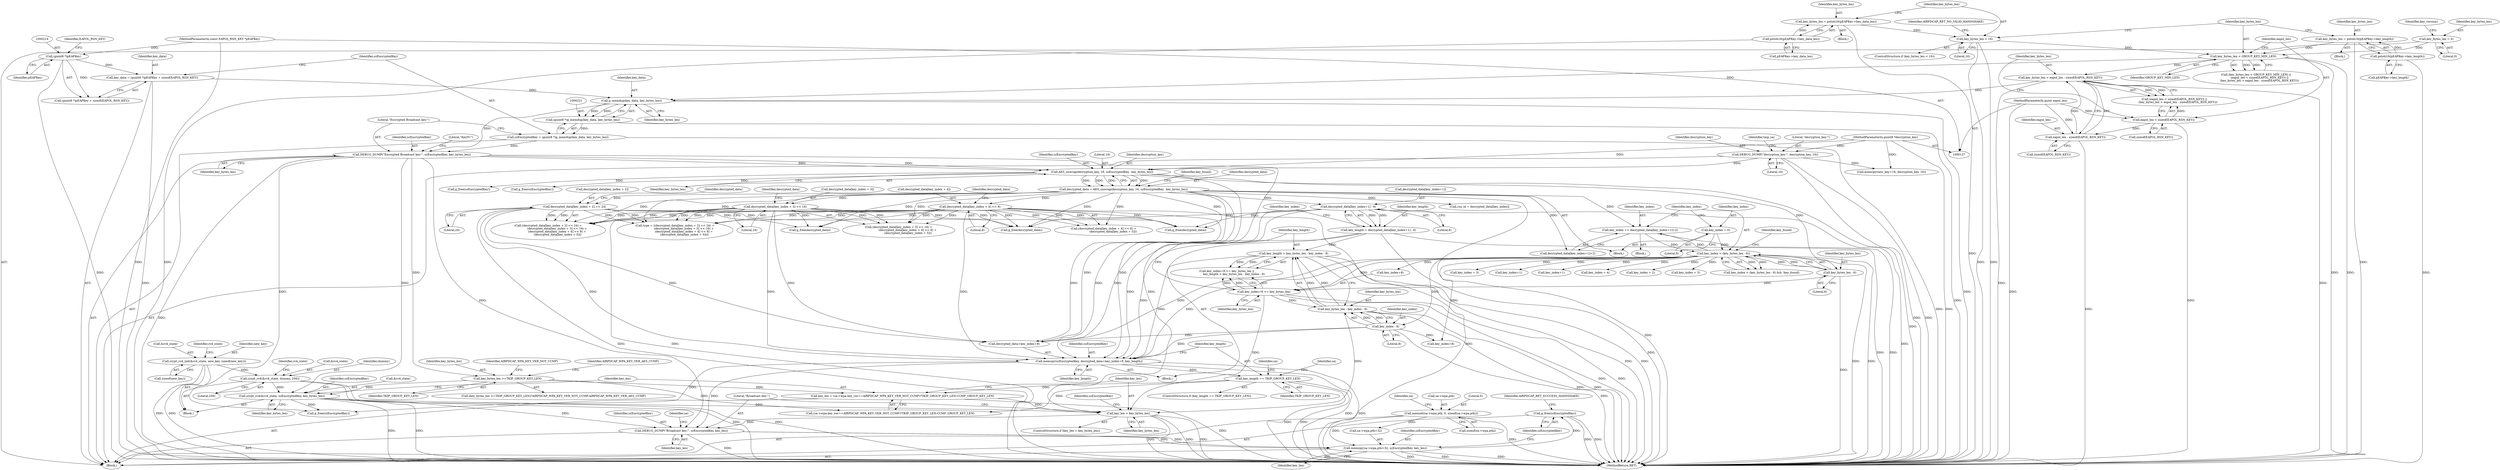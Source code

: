 digraph "0_wireshark_b6d838eebf4456192360654092e5587c5207f185@API" {
"1000531" [label="(Call,g_free(szEncryptedKey))"];
"1000521" [label="(Call,memcpy(sa->wpa.ptk+32, szEncryptedKey, key_len))"];
"1000508" [label="(Call,memset(sa->wpa.ptk, 0, sizeof(sa->wpa.ptk)))"];
"1000493" [label="(Call,DEBUG_DUMP(\"Broadcast key:\", szEncryptedKey, key_len))"];
"1000225" [label="(Call,DEBUG_DUMP(\"Encrypted Broadcast key:\", szEncryptedKey, key_bytes_len))"];
"1000218" [label="(Call,szEncryptedKey = (guint8 *)g_memdup(key_data, key_bytes_len))"];
"1000220" [label="(Call,(guint8 *)g_memdup(key_data, key_bytes_len))"];
"1000222" [label="(Call,g_memdup(key_data, key_bytes_len))"];
"1000210" [label="(Call,key_data = (guint8 *)pEAPKey + sizeof(EAPOL_RSN_KEY))"];
"1000213" [label="(Call,(guint8 *)pEAPKey)"];
"1000138" [label="(MethodParameterIn,const EAPOL_RSN_KEY *pEAPKey)"];
"1000193" [label="(Call,key_bytes_len < GROUP_KEY_MIN_LEN)"];
"1000185" [label="(Call,key_bytes_len < 16)"];
"1000178" [label="(Call,key_bytes_len = pntoh16(pEAPKey->key_data_len))"];
"1000180" [label="(Call,pntoh16(pEAPKey->key_data_len))"];
"1000166" [label="(Call,key_bytes_len = pntoh16(pEAPKey->key_length))"];
"1000168" [label="(Call,pntoh16(pEAPKey->key_length))"];
"1000147" [label="(Call,key_bytes_len = 0)"];
"1000201" [label="(Call,key_bytes_len > eapol_len - sizeof(EAPOL_RSN_KEY))"];
"1000203" [label="(Call,eapol_len - sizeof(EAPOL_RSN_KEY))"];
"1000197" [label="(Call,eapol_len < sizeof(EAPOL_RSN_KEY))"];
"1000141" [label="(MethodParameterIn,guint eapol_len)"];
"1000435" [label="(Call,memcpy(szEncryptedKey, decrypted_data+key_index+8, key_length))"];
"1000320" [label="(Call,AES_unwrap(decryption_key, 16, szEncryptedKey,  key_bytes_len))"];
"1000235" [label="(Call,DEBUG_DUMP(\"decryption_key:\", decryption_key, 16))"];
"1000139" [label="(MethodParameterIn,guint8 *decryption_key)"];
"1000318" [label="(Call,decrypted_data = AES_unwrap(decryption_key, 16, szEncryptedKey,  key_bytes_len))"];
"1000359" [label="(Call,decrypted_data[key_index + 3] << 16)"];
"1000351" [label="(Call,decrypted_data[key_index + 2] << 24)"];
"1000407" [label="(Call,decrypted_data[key_index+1] - 6)"];
"1000367" [label="(Call,decrypted_data[key_index + 4] << 8)"];
"1000425" [label="(Call,key_index - 8)"];
"1000333" [label="(Call,key_index < (key_bytes_len - 6))"];
"1000328" [label="(Call,key_index = 0)"];
"1000393" [label="(Call,key_index += decrypted_data[key_index+1]+2)"];
"1000335" [label="(Call,key_bytes_len - 6)"];
"1000421" [label="(Call,key_length > key_bytes_len - key_index - 8)"];
"1000405" [label="(Call,key_length = decrypted_data[key_index+1] - 6)"];
"1000423" [label="(Call,key_bytes_len - key_index - 8)"];
"1000416" [label="(Call,key_index+8 >= key_bytes_len)"];
"1000303" [label="(Call,crypt_rc4(&rc4_state, szEncryptedKey, key_bytes_len))"];
"1000298" [label="(Call,crypt_rc4(&rc4_state, dummy, 256))"];
"1000292" [label="(Call,crypt_rc4_init(&rc4_state, new_key, sizeof(new_key)))"];
"1000271" [label="(Call,key_bytes_len >=TKIP_GROUP_KEY_LEN)"];
"1000485" [label="(Call,key_len > key_bytes_len)"];
"1000472" [label="(Call,key_len = (sa->wpa.key_ver==AIRPDCAP_WPA_KEY_VER_NOT_CCMP)?TKIP_GROUP_KEY_LEN:CCMP_GROUP_KEY_LEN)"];
"1000452" [label="(Call,key_length == TKIP_GROUP_KEY_LEN)"];
"1000292" [label="(Call,crypt_rc4_init(&rc4_state, new_key, sizeof(new_key)))"];
"1000509" [label="(Call,sa->wpa.ptk)"];
"1000326" [label="(Identifier,key_found)"];
"1000486" [label="(Identifier,key_len)"];
"1000445" [label="(Call,g_free(decrypted_data))"];
"1000220" [label="(Call,(guint8 *)g_memdup(key_data, key_bytes_len))"];
"1000362" [label="(Call,key_index + 3)"];
"1000186" [label="(Identifier,key_bytes_len)"];
"1000273" [label="(Identifier,TKIP_GROUP_KEY_LEN)"];
"1000522" [label="(Call,sa->wpa.ptk+32)"];
"1000422" [label="(Identifier,key_length)"];
"1000212" [label="(Call,(guint8 *)pEAPKey + sizeof(EAPOL_RSN_KEY))"];
"1000530" [label="(Identifier,key_len)"];
"1000270" [label="(Call,(key_bytes_len >=TKIP_GROUP_KEY_LEN)?AIRPDCAP_WPA_KEY_VER_NOT_CCMP:AIRPDCAP_WPA_KEY_VER_AES_CCMP)"];
"1000373" [label="(Literal,8)"];
"1000487" [label="(Identifier,key_bytes_len)"];
"1000301" [label="(Identifier,dummy)"];
"1000213" [label="(Call,(guint8 *)pEAPKey)"];
"1000141" [label="(MethodParameterIn,guint eapol_len)"];
"1000210" [label="(Call,key_data = (guint8 *)pEAPKey + sizeof(EAPOL_RSN_KEY))"];
"1000219" [label="(Identifier,szEncryptedKey)"];
"1000271" [label="(Call,key_bytes_len >=TKIP_GROUP_KEY_LEN)"];
"1000494" [label="(Literal,\"Broadcast key:\")"];
"1000404" [label="(Block,)"];
"1000211" [label="(Identifier,key_data)"];
"1000217" [label="(Identifier,EAPOL_RSN_KEY)"];
"1000178" [label="(Call,key_bytes_len = pntoh16(pEAPKey->key_data_len))"];
"1000240" [label="(Identifier,tmp_sa)"];
"1000410" [label="(Call,key_index+1)"];
"1000304" [label="(Call,&rc4_state)"];
"1000470" [label="(Call,g_free(decrypted_data))"];
"1000514" [label="(Literal,0)"];
"1000228" [label="(Identifier,key_bytes_len)"];
"1000275" [label="(Identifier,AIRPDCAP_WPA_KEY_VER_AES_CCMP)"];
"1000426" [label="(Identifier,key_index)"];
"1000195" [label="(Identifier,GROUP_KEY_MIN_LEN)"];
"1000454" [label="(Identifier,TKIP_GROUP_KEY_LEN)"];
"1000154" [label="(Identifier,key_version)"];
"1000179" [label="(Identifier,key_bytes_len)"];
"1000306" [label="(Identifier,szEncryptedKey)"];
"1000313" [label="(Block,)"];
"1000447" [label="(Call,g_free(szEncryptedKey))"];
"1000431" [label="(Call,g_free(szEncryptedKey))"];
"1000395" [label="(Call,decrypted_data[key_index+1]+2)"];
"1000484" [label="(ControlStructure,if (key_len > key_bytes_len))"];
"1000328" [label="(Call,key_index = 0)"];
"1000352" [label="(Call,decrypted_data[key_index + 2])"];
"1000236" [label="(Literal,\"decryption_key:\")"];
"1000227" [label="(Identifier,szEncryptedKey)"];
"1000321" [label="(Identifier,decryption_key)"];
"1000319" [label="(Identifier,decrypted_data)"];
"1000495" [label="(Identifier,szEncryptedKey)"];
"1000473" [label="(Identifier,key_len)"];
"1000334" [label="(Identifier,key_index)"];
"1000335" [label="(Call,key_bytes_len - 6)"];
"1000177" [label="(Block,)"];
"1000367" [label="(Call,decrypted_data[key_index + 4] << 8)"];
"1000398" [label="(Call,key_index+1)"];
"1000167" [label="(Identifier,key_bytes_len)"];
"1000496" [label="(Identifier,key_len)"];
"1000215" [label="(Identifier,pEAPKey)"];
"1000205" [label="(Call,sizeof(EAPOL_RSN_KEY))"];
"1000458" [label="(Identifier,sa)"];
"1000323" [label="(Identifier,szEncryptedKey)"];
"1000453" [label="(Identifier,key_length)"];
"1000142" [label="(Block,)"];
"1000406" [label="(Identifier,key_length)"];
"1000169" [label="(Call,pEAPKey->key_length)"];
"1000452" [label="(Call,key_length == TKIP_GROUP_KEY_LEN)"];
"1000375" [label="(Identifier,decrypted_data)"];
"1000489" [label="(Call,g_free(szEncryptedKey))"];
"1000168" [label="(Call,pntoh16(pEAPKey->key_length))"];
"1000423" [label="(Call,key_bytes_len - key_index - 8)"];
"1000451" [label="(ControlStructure,if (key_length == TKIP_GROUP_KEY_LEN))"];
"1000407" [label="(Call,decrypted_data[key_index+1] - 6)"];
"1000149" [label="(Literal,0)"];
"1000272" [label="(Identifier,key_bytes_len)"];
"1000226" [label="(Literal,\"Encrypted Broadcast key:\")"];
"1000365" [label="(Literal,16)"];
"1000192" [label="(Call,(key_bytes_len < GROUP_KEY_MIN_LEN) ||\n        (eapol_len < sizeof(EAPOL_RSN_KEY)) ||\n        (key_bytes_len > eapol_len - sizeof(EAPOL_RSN_KEY)))"];
"1000343" [label="(Call,rsn_id = decrypted_data[key_index])"];
"1000260" [label="(Block,)"];
"1000361" [label="(Identifier,decrypted_data)"];
"1000405" [label="(Call,key_length = decrypted_data[key_index+1] - 6)"];
"1000521" [label="(Call,memcpy(sa->wpa.ptk+32, szEncryptedKey, key_len))"];
"1000351" [label="(Call,decrypted_data[key_index + 2] << 24)"];
"1000425" [label="(Call,key_index - 8)"];
"1000318" [label="(Call,decrypted_data = AES_unwrap(decryption_key, 16, szEncryptedKey,  key_bytes_len))"];
"1000296" [label="(Call,sizeof(new_key))"];
"1000436" [label="(Identifier,szEncryptedKey)"];
"1000348" [label="(Call,type = ((decrypted_data[key_index + 2] << 24) +\n                    (decrypted_data[key_index + 3] << 16) +\n                    (decrypted_data[key_index + 4] << 8) +\n                     (decrypted_data[key_index + 5])))"];
"1000370" [label="(Call,key_index + 4)"];
"1000224" [label="(Identifier,key_bytes_len)"];
"1000437" [label="(Call,decrypted_data+key_index+8)"];
"1000330" [label="(Literal,0)"];
"1000490" [label="(Identifier,szEncryptedKey)"];
"1000427" [label="(Literal,8)"];
"1000366" [label="(Call,(decrypted_data[key_index + 4] << 8) +\n                     (decrypted_data[key_index + 5]))"];
"1000360" [label="(Call,decrypted_data[key_index + 3])"];
"1000531" [label="(Call,g_free(szEncryptedKey))"];
"1000222" [label="(Call,g_memdup(key_data, key_bytes_len))"];
"1000303" [label="(Call,crypt_rc4(&rc4_state, szEncryptedKey, key_bytes_len))"];
"1000204" [label="(Identifier,eapol_len)"];
"1000485" [label="(Call,key_len > key_bytes_len)"];
"1000529" [label="(Identifier,szEncryptedKey)"];
"1000535" [label="(MethodReturn,RET)"];
"1000305" [label="(Identifier,rc4_state)"];
"1000190" [label="(Identifier,AIRPDCAP_RET_NO_VALID_HANDSHAKE)"];
"1000359" [label="(Call,decrypted_data[key_index + 3] << 16)"];
"1000474" [label="(Call,(sa->wpa.key_ver==AIRPDCAP_WPA_KEY_VER_NOT_CCMP)?TKIP_GROUP_KEY_LEN:CCMP_GROUP_KEY_LEN)"];
"1000337" [label="(Literal,6)"];
"1000148" [label="(Identifier,key_bytes_len)"];
"1000147" [label="(Call,key_bytes_len = 0)"];
"1000354" [label="(Call,key_index + 2)"];
"1000230" [label="(Literal,\"KeyIV:\")"];
"1000320" [label="(Call,AES_unwrap(decryption_key, 16, szEncryptedKey,  key_bytes_len))"];
"1000393" [label="(Call,key_index += decrypted_data[key_index+1]+2)"];
"1000376" [label="(Call,key_index + 5)"];
"1000299" [label="(Call,&rc4_state)"];
"1000300" [label="(Identifier,rc4_state)"];
"1000421" [label="(Call,key_length > key_bytes_len - key_index - 8)"];
"1000532" [label="(Identifier,szEncryptedKey)"];
"1000282" [label="(Call,memcpy(new_key+16, decryption_key, 16))"];
"1000329" [label="(Identifier,key_index)"];
"1000525" [label="(Identifier,sa)"];
"1000358" [label="(Call,(decrypted_data[key_index + 3] << 16) +\n                    (decrypted_data[key_index + 4] << 8) +\n                     (decrypted_data[key_index + 5]))"];
"1000368" [label="(Call,decrypted_data[key_index + 4])"];
"1000408" [label="(Call,decrypted_data[key_index+1])"];
"1000274" [label="(Identifier,AIRPDCAP_WPA_KEY_VER_NOT_CCMP)"];
"1000420" [label="(Identifier,key_bytes_len)"];
"1000417" [label="(Call,key_index+8)"];
"1000336" [label="(Identifier,key_bytes_len)"];
"1000394" [label="(Identifier,key_index)"];
"1000515" [label="(Call,sizeof(sa->wpa.ptk))"];
"1000324" [label="(Identifier,key_bytes_len)"];
"1000392" [label="(Block,)"];
"1000369" [label="(Identifier,decrypted_data)"];
"1000439" [label="(Call,key_index+8)"];
"1000197" [label="(Call,eapol_len < sizeof(EAPOL_RSN_KEY))"];
"1000166" [label="(Call,key_bytes_len = pntoh16(pEAPKey->key_length))"];
"1000139" [label="(MethodParameterIn,guint8 *decryption_key)"];
"1000307" [label="(Identifier,key_bytes_len)"];
"1000198" [label="(Identifier,eapol_len)"];
"1000413" [label="(Literal,6)"];
"1000196" [label="(Call,(eapol_len < sizeof(EAPOL_RSN_KEY)) ||\n        (key_bytes_len > eapol_len - sizeof(EAPOL_RSN_KEY)))"];
"1000424" [label="(Identifier,key_bytes_len)"];
"1000223" [label="(Identifier,key_data)"];
"1000194" [label="(Identifier,key_bytes_len)"];
"1000416" [label="(Call,key_index+8 >= key_bytes_len)"];
"1000332" [label="(Call,key_index < (key_bytes_len - 6) && !key_found)"];
"1000180" [label="(Call,pntoh16(pEAPKey->key_data_len))"];
"1000225" [label="(Call,DEBUG_DUMP(\"Encrypted Broadcast key:\", szEncryptedKey, key_bytes_len))"];
"1000499" [label="(Identifier,sa)"];
"1000295" [label="(Identifier,new_key)"];
"1000165" [label="(Block,)"];
"1000466" [label="(Identifier,sa)"];
"1000184" [label="(ControlStructure,if (key_bytes_len < 16))"];
"1000418" [label="(Identifier,key_index)"];
"1000138" [label="(MethodParameterIn,const EAPOL_RSN_KEY *pEAPKey)"];
"1000203" [label="(Call,eapol_len - sizeof(EAPOL_RSN_KEY))"];
"1000298" [label="(Call,crypt_rc4(&rc4_state, dummy, 256))"];
"1000237" [label="(Identifier,decryption_key)"];
"1000508" [label="(Call,memset(sa->wpa.ptk, 0, sizeof(sa->wpa.ptk)))"];
"1000472" [label="(Call,key_len = (sa->wpa.key_ver==AIRPDCAP_WPA_KEY_VER_NOT_CCMP)?TKIP_GROUP_KEY_LEN:CCMP_GROUP_KEY_LEN)"];
"1000187" [label="(Literal,16)"];
"1000293" [label="(Call,&rc4_state)"];
"1000429" [label="(Call,g_free(decrypted_data))"];
"1000322" [label="(Literal,16)"];
"1000235" [label="(Call,DEBUG_DUMP(\"decryption_key:\", decryption_key, 16))"];
"1000202" [label="(Identifier,key_bytes_len)"];
"1000350" [label="(Call,(decrypted_data[key_index + 2] << 24) +\n                    (decrypted_data[key_index + 3] << 16) +\n                    (decrypted_data[key_index + 4] << 8) +\n                     (decrypted_data[key_index + 5]))"];
"1000493" [label="(Call,DEBUG_DUMP(\"Broadcast key:\", szEncryptedKey, key_len))"];
"1000238" [label="(Literal,16)"];
"1000201" [label="(Call,key_bytes_len > eapol_len - sizeof(EAPOL_RSN_KEY))"];
"1000357" [label="(Literal,24)"];
"1000218" [label="(Call,szEncryptedKey = (guint8 *)g_memdup(key_data, key_bytes_len))"];
"1000333" [label="(Call,key_index < (key_bytes_len - 6))"];
"1000339" [label="(Identifier,key_found)"];
"1000415" [label="(Call,key_index+8 >= key_bytes_len ||\n                key_length > key_bytes_len - key_index - 8)"];
"1000442" [label="(Identifier,key_length)"];
"1000185" [label="(Call,key_bytes_len < 16)"];
"1000199" [label="(Call,sizeof(EAPOL_RSN_KEY))"];
"1000534" [label="(Identifier,AIRPDCAP_RET_SUCCESS_HANDSHAKE)"];
"1000193" [label="(Call,key_bytes_len < GROUP_KEY_MIN_LEN)"];
"1000435" [label="(Call,memcpy(szEncryptedKey, decrypted_data+key_index+8, key_length))"];
"1000302" [label="(Literal,256)"];
"1000181" [label="(Call,pEAPKey->key_data_len)"];
"1000531" -> "1000142"  [label="AST: "];
"1000531" -> "1000532"  [label="CFG: "];
"1000532" -> "1000531"  [label="AST: "];
"1000534" -> "1000531"  [label="CFG: "];
"1000531" -> "1000535"  [label="DDG: "];
"1000531" -> "1000535"  [label="DDG: "];
"1000521" -> "1000531"  [label="DDG: "];
"1000521" -> "1000142"  [label="AST: "];
"1000521" -> "1000530"  [label="CFG: "];
"1000522" -> "1000521"  [label="AST: "];
"1000529" -> "1000521"  [label="AST: "];
"1000530" -> "1000521"  [label="AST: "];
"1000532" -> "1000521"  [label="CFG: "];
"1000521" -> "1000535"  [label="DDG: "];
"1000521" -> "1000535"  [label="DDG: "];
"1000521" -> "1000535"  [label="DDG: "];
"1000508" -> "1000521"  [label="DDG: "];
"1000493" -> "1000521"  [label="DDG: "];
"1000493" -> "1000521"  [label="DDG: "];
"1000508" -> "1000142"  [label="AST: "];
"1000508" -> "1000515"  [label="CFG: "];
"1000509" -> "1000508"  [label="AST: "];
"1000514" -> "1000508"  [label="AST: "];
"1000515" -> "1000508"  [label="AST: "];
"1000525" -> "1000508"  [label="CFG: "];
"1000508" -> "1000535"  [label="DDG: "];
"1000508" -> "1000522"  [label="DDG: "];
"1000493" -> "1000142"  [label="AST: "];
"1000493" -> "1000496"  [label="CFG: "];
"1000494" -> "1000493"  [label="AST: "];
"1000495" -> "1000493"  [label="AST: "];
"1000496" -> "1000493"  [label="AST: "];
"1000499" -> "1000493"  [label="CFG: "];
"1000493" -> "1000535"  [label="DDG: "];
"1000225" -> "1000493"  [label="DDG: "];
"1000435" -> "1000493"  [label="DDG: "];
"1000303" -> "1000493"  [label="DDG: "];
"1000485" -> "1000493"  [label="DDG: "];
"1000225" -> "1000142"  [label="AST: "];
"1000225" -> "1000228"  [label="CFG: "];
"1000226" -> "1000225"  [label="AST: "];
"1000227" -> "1000225"  [label="AST: "];
"1000228" -> "1000225"  [label="AST: "];
"1000230" -> "1000225"  [label="CFG: "];
"1000225" -> "1000535"  [label="DDG: "];
"1000218" -> "1000225"  [label="DDG: "];
"1000222" -> "1000225"  [label="DDG: "];
"1000225" -> "1000271"  [label="DDG: "];
"1000225" -> "1000303"  [label="DDG: "];
"1000225" -> "1000320"  [label="DDG: "];
"1000225" -> "1000320"  [label="DDG: "];
"1000225" -> "1000485"  [label="DDG: "];
"1000225" -> "1000489"  [label="DDG: "];
"1000218" -> "1000142"  [label="AST: "];
"1000218" -> "1000220"  [label="CFG: "];
"1000219" -> "1000218"  [label="AST: "];
"1000220" -> "1000218"  [label="AST: "];
"1000226" -> "1000218"  [label="CFG: "];
"1000218" -> "1000535"  [label="DDG: "];
"1000220" -> "1000218"  [label="DDG: "];
"1000220" -> "1000222"  [label="CFG: "];
"1000221" -> "1000220"  [label="AST: "];
"1000222" -> "1000220"  [label="AST: "];
"1000220" -> "1000535"  [label="DDG: "];
"1000222" -> "1000220"  [label="DDG: "];
"1000222" -> "1000220"  [label="DDG: "];
"1000222" -> "1000224"  [label="CFG: "];
"1000223" -> "1000222"  [label="AST: "];
"1000224" -> "1000222"  [label="AST: "];
"1000222" -> "1000535"  [label="DDG: "];
"1000210" -> "1000222"  [label="DDG: "];
"1000193" -> "1000222"  [label="DDG: "];
"1000201" -> "1000222"  [label="DDG: "];
"1000210" -> "1000142"  [label="AST: "];
"1000210" -> "1000212"  [label="CFG: "];
"1000211" -> "1000210"  [label="AST: "];
"1000212" -> "1000210"  [label="AST: "];
"1000219" -> "1000210"  [label="CFG: "];
"1000210" -> "1000535"  [label="DDG: "];
"1000213" -> "1000210"  [label="DDG: "];
"1000213" -> "1000212"  [label="AST: "];
"1000213" -> "1000215"  [label="CFG: "];
"1000214" -> "1000213"  [label="AST: "];
"1000215" -> "1000213"  [label="AST: "];
"1000217" -> "1000213"  [label="CFG: "];
"1000213" -> "1000535"  [label="DDG: "];
"1000213" -> "1000212"  [label="DDG: "];
"1000138" -> "1000213"  [label="DDG: "];
"1000138" -> "1000137"  [label="AST: "];
"1000138" -> "1000535"  [label="DDG: "];
"1000193" -> "1000192"  [label="AST: "];
"1000193" -> "1000195"  [label="CFG: "];
"1000194" -> "1000193"  [label="AST: "];
"1000195" -> "1000193"  [label="AST: "];
"1000198" -> "1000193"  [label="CFG: "];
"1000192" -> "1000193"  [label="CFG: "];
"1000193" -> "1000535"  [label="DDG: "];
"1000193" -> "1000535"  [label="DDG: "];
"1000193" -> "1000192"  [label="DDG: "];
"1000193" -> "1000192"  [label="DDG: "];
"1000185" -> "1000193"  [label="DDG: "];
"1000166" -> "1000193"  [label="DDG: "];
"1000147" -> "1000193"  [label="DDG: "];
"1000193" -> "1000201"  [label="DDG: "];
"1000185" -> "1000184"  [label="AST: "];
"1000185" -> "1000187"  [label="CFG: "];
"1000186" -> "1000185"  [label="AST: "];
"1000187" -> "1000185"  [label="AST: "];
"1000190" -> "1000185"  [label="CFG: "];
"1000194" -> "1000185"  [label="CFG: "];
"1000185" -> "1000535"  [label="DDG: "];
"1000185" -> "1000535"  [label="DDG: "];
"1000178" -> "1000185"  [label="DDG: "];
"1000178" -> "1000177"  [label="AST: "];
"1000178" -> "1000180"  [label="CFG: "];
"1000179" -> "1000178"  [label="AST: "];
"1000180" -> "1000178"  [label="AST: "];
"1000186" -> "1000178"  [label="CFG: "];
"1000178" -> "1000535"  [label="DDG: "];
"1000180" -> "1000178"  [label="DDG: "];
"1000180" -> "1000181"  [label="CFG: "];
"1000181" -> "1000180"  [label="AST: "];
"1000180" -> "1000535"  [label="DDG: "];
"1000166" -> "1000165"  [label="AST: "];
"1000166" -> "1000168"  [label="CFG: "];
"1000167" -> "1000166"  [label="AST: "];
"1000168" -> "1000166"  [label="AST: "];
"1000194" -> "1000166"  [label="CFG: "];
"1000166" -> "1000535"  [label="DDG: "];
"1000168" -> "1000166"  [label="DDG: "];
"1000168" -> "1000169"  [label="CFG: "];
"1000169" -> "1000168"  [label="AST: "];
"1000168" -> "1000535"  [label="DDG: "];
"1000147" -> "1000142"  [label="AST: "];
"1000147" -> "1000149"  [label="CFG: "];
"1000148" -> "1000147"  [label="AST: "];
"1000149" -> "1000147"  [label="AST: "];
"1000154" -> "1000147"  [label="CFG: "];
"1000201" -> "1000196"  [label="AST: "];
"1000201" -> "1000203"  [label="CFG: "];
"1000202" -> "1000201"  [label="AST: "];
"1000203" -> "1000201"  [label="AST: "];
"1000196" -> "1000201"  [label="CFG: "];
"1000201" -> "1000535"  [label="DDG: "];
"1000201" -> "1000535"  [label="DDG: "];
"1000201" -> "1000196"  [label="DDG: "];
"1000201" -> "1000196"  [label="DDG: "];
"1000203" -> "1000201"  [label="DDG: "];
"1000203" -> "1000205"  [label="CFG: "];
"1000204" -> "1000203"  [label="AST: "];
"1000205" -> "1000203"  [label="AST: "];
"1000203" -> "1000535"  [label="DDG: "];
"1000197" -> "1000203"  [label="DDG: "];
"1000141" -> "1000203"  [label="DDG: "];
"1000197" -> "1000196"  [label="AST: "];
"1000197" -> "1000199"  [label="CFG: "];
"1000198" -> "1000197"  [label="AST: "];
"1000199" -> "1000197"  [label="AST: "];
"1000202" -> "1000197"  [label="CFG: "];
"1000196" -> "1000197"  [label="CFG: "];
"1000197" -> "1000535"  [label="DDG: "];
"1000197" -> "1000196"  [label="DDG: "];
"1000141" -> "1000197"  [label="DDG: "];
"1000141" -> "1000137"  [label="AST: "];
"1000141" -> "1000535"  [label="DDG: "];
"1000435" -> "1000404"  [label="AST: "];
"1000435" -> "1000442"  [label="CFG: "];
"1000436" -> "1000435"  [label="AST: "];
"1000437" -> "1000435"  [label="AST: "];
"1000442" -> "1000435"  [label="AST: "];
"1000453" -> "1000435"  [label="CFG: "];
"1000435" -> "1000535"  [label="DDG: "];
"1000435" -> "1000535"  [label="DDG: "];
"1000320" -> "1000435"  [label="DDG: "];
"1000318" -> "1000435"  [label="DDG: "];
"1000359" -> "1000435"  [label="DDG: "];
"1000351" -> "1000435"  [label="DDG: "];
"1000407" -> "1000435"  [label="DDG: "];
"1000367" -> "1000435"  [label="DDG: "];
"1000425" -> "1000435"  [label="DDG: "];
"1000333" -> "1000435"  [label="DDG: "];
"1000421" -> "1000435"  [label="DDG: "];
"1000405" -> "1000435"  [label="DDG: "];
"1000435" -> "1000452"  [label="DDG: "];
"1000435" -> "1000489"  [label="DDG: "];
"1000320" -> "1000318"  [label="AST: "];
"1000320" -> "1000324"  [label="CFG: "];
"1000321" -> "1000320"  [label="AST: "];
"1000322" -> "1000320"  [label="AST: "];
"1000323" -> "1000320"  [label="AST: "];
"1000324" -> "1000320"  [label="AST: "];
"1000318" -> "1000320"  [label="CFG: "];
"1000320" -> "1000535"  [label="DDG: "];
"1000320" -> "1000318"  [label="DDG: "];
"1000320" -> "1000318"  [label="DDG: "];
"1000320" -> "1000318"  [label="DDG: "];
"1000320" -> "1000318"  [label="DDG: "];
"1000235" -> "1000320"  [label="DDG: "];
"1000139" -> "1000320"  [label="DDG: "];
"1000320" -> "1000335"  [label="DDG: "];
"1000320" -> "1000431"  [label="DDG: "];
"1000320" -> "1000447"  [label="DDG: "];
"1000235" -> "1000142"  [label="AST: "];
"1000235" -> "1000238"  [label="CFG: "];
"1000236" -> "1000235"  [label="AST: "];
"1000237" -> "1000235"  [label="AST: "];
"1000238" -> "1000235"  [label="AST: "];
"1000240" -> "1000235"  [label="CFG: "];
"1000235" -> "1000535"  [label="DDG: "];
"1000235" -> "1000535"  [label="DDG: "];
"1000139" -> "1000235"  [label="DDG: "];
"1000235" -> "1000282"  [label="DDG: "];
"1000139" -> "1000137"  [label="AST: "];
"1000139" -> "1000535"  [label="DDG: "];
"1000139" -> "1000282"  [label="DDG: "];
"1000318" -> "1000313"  [label="AST: "];
"1000319" -> "1000318"  [label="AST: "];
"1000326" -> "1000318"  [label="CFG: "];
"1000318" -> "1000535"  [label="DDG: "];
"1000318" -> "1000343"  [label="DDG: "];
"1000318" -> "1000348"  [label="DDG: "];
"1000318" -> "1000351"  [label="DDG: "];
"1000318" -> "1000350"  [label="DDG: "];
"1000318" -> "1000359"  [label="DDG: "];
"1000318" -> "1000358"  [label="DDG: "];
"1000318" -> "1000367"  [label="DDG: "];
"1000318" -> "1000366"  [label="DDG: "];
"1000318" -> "1000393"  [label="DDG: "];
"1000318" -> "1000395"  [label="DDG: "];
"1000318" -> "1000407"  [label="DDG: "];
"1000318" -> "1000429"  [label="DDG: "];
"1000318" -> "1000437"  [label="DDG: "];
"1000318" -> "1000445"  [label="DDG: "];
"1000318" -> "1000470"  [label="DDG: "];
"1000359" -> "1000358"  [label="AST: "];
"1000359" -> "1000365"  [label="CFG: "];
"1000360" -> "1000359"  [label="AST: "];
"1000365" -> "1000359"  [label="AST: "];
"1000369" -> "1000359"  [label="CFG: "];
"1000359" -> "1000535"  [label="DDG: "];
"1000359" -> "1000348"  [label="DDG: "];
"1000359" -> "1000348"  [label="DDG: "];
"1000359" -> "1000350"  [label="DDG: "];
"1000359" -> "1000350"  [label="DDG: "];
"1000359" -> "1000358"  [label="DDG: "];
"1000359" -> "1000358"  [label="DDG: "];
"1000359" -> "1000429"  [label="DDG: "];
"1000359" -> "1000437"  [label="DDG: "];
"1000359" -> "1000445"  [label="DDG: "];
"1000359" -> "1000470"  [label="DDG: "];
"1000351" -> "1000350"  [label="AST: "];
"1000351" -> "1000357"  [label="CFG: "];
"1000352" -> "1000351"  [label="AST: "];
"1000357" -> "1000351"  [label="AST: "];
"1000361" -> "1000351"  [label="CFG: "];
"1000351" -> "1000535"  [label="DDG: "];
"1000351" -> "1000348"  [label="DDG: "];
"1000351" -> "1000348"  [label="DDG: "];
"1000351" -> "1000350"  [label="DDG: "];
"1000351" -> "1000350"  [label="DDG: "];
"1000351" -> "1000429"  [label="DDG: "];
"1000351" -> "1000437"  [label="DDG: "];
"1000351" -> "1000445"  [label="DDG: "];
"1000351" -> "1000470"  [label="DDG: "];
"1000407" -> "1000405"  [label="AST: "];
"1000407" -> "1000413"  [label="CFG: "];
"1000408" -> "1000407"  [label="AST: "];
"1000413" -> "1000407"  [label="AST: "];
"1000405" -> "1000407"  [label="CFG: "];
"1000407" -> "1000535"  [label="DDG: "];
"1000407" -> "1000405"  [label="DDG: "];
"1000407" -> "1000405"  [label="DDG: "];
"1000407" -> "1000429"  [label="DDG: "];
"1000407" -> "1000437"  [label="DDG: "];
"1000407" -> "1000470"  [label="DDG: "];
"1000367" -> "1000366"  [label="AST: "];
"1000367" -> "1000373"  [label="CFG: "];
"1000368" -> "1000367"  [label="AST: "];
"1000373" -> "1000367"  [label="AST: "];
"1000375" -> "1000367"  [label="CFG: "];
"1000367" -> "1000535"  [label="DDG: "];
"1000367" -> "1000348"  [label="DDG: "];
"1000367" -> "1000348"  [label="DDG: "];
"1000367" -> "1000350"  [label="DDG: "];
"1000367" -> "1000350"  [label="DDG: "];
"1000367" -> "1000358"  [label="DDG: "];
"1000367" -> "1000358"  [label="DDG: "];
"1000367" -> "1000366"  [label="DDG: "];
"1000367" -> "1000366"  [label="DDG: "];
"1000367" -> "1000429"  [label="DDG: "];
"1000367" -> "1000437"  [label="DDG: "];
"1000367" -> "1000445"  [label="DDG: "];
"1000367" -> "1000470"  [label="DDG: "];
"1000425" -> "1000423"  [label="AST: "];
"1000425" -> "1000427"  [label="CFG: "];
"1000426" -> "1000425"  [label="AST: "];
"1000427" -> "1000425"  [label="AST: "];
"1000423" -> "1000425"  [label="CFG: "];
"1000425" -> "1000535"  [label="DDG: "];
"1000425" -> "1000423"  [label="DDG: "];
"1000425" -> "1000423"  [label="DDG: "];
"1000333" -> "1000425"  [label="DDG: "];
"1000425" -> "1000437"  [label="DDG: "];
"1000425" -> "1000439"  [label="DDG: "];
"1000333" -> "1000332"  [label="AST: "];
"1000333" -> "1000335"  [label="CFG: "];
"1000334" -> "1000333"  [label="AST: "];
"1000335" -> "1000333"  [label="AST: "];
"1000339" -> "1000333"  [label="CFG: "];
"1000332" -> "1000333"  [label="CFG: "];
"1000333" -> "1000535"  [label="DDG: "];
"1000333" -> "1000535"  [label="DDG: "];
"1000333" -> "1000332"  [label="DDG: "];
"1000333" -> "1000332"  [label="DDG: "];
"1000328" -> "1000333"  [label="DDG: "];
"1000393" -> "1000333"  [label="DDG: "];
"1000335" -> "1000333"  [label="DDG: "];
"1000335" -> "1000333"  [label="DDG: "];
"1000333" -> "1000354"  [label="DDG: "];
"1000333" -> "1000362"  [label="DDG: "];
"1000333" -> "1000370"  [label="DDG: "];
"1000333" -> "1000376"  [label="DDG: "];
"1000333" -> "1000393"  [label="DDG: "];
"1000333" -> "1000398"  [label="DDG: "];
"1000333" -> "1000410"  [label="DDG: "];
"1000333" -> "1000416"  [label="DDG: "];
"1000333" -> "1000417"  [label="DDG: "];
"1000333" -> "1000437"  [label="DDG: "];
"1000333" -> "1000439"  [label="DDG: "];
"1000328" -> "1000313"  [label="AST: "];
"1000328" -> "1000330"  [label="CFG: "];
"1000329" -> "1000328"  [label="AST: "];
"1000330" -> "1000328"  [label="AST: "];
"1000334" -> "1000328"  [label="CFG: "];
"1000393" -> "1000392"  [label="AST: "];
"1000393" -> "1000395"  [label="CFG: "];
"1000394" -> "1000393"  [label="AST: "];
"1000395" -> "1000393"  [label="AST: "];
"1000334" -> "1000393"  [label="CFG: "];
"1000393" -> "1000535"  [label="DDG: "];
"1000335" -> "1000337"  [label="CFG: "];
"1000336" -> "1000335"  [label="AST: "];
"1000337" -> "1000335"  [label="AST: "];
"1000335" -> "1000535"  [label="DDG: "];
"1000335" -> "1000416"  [label="DDG: "];
"1000421" -> "1000415"  [label="AST: "];
"1000421" -> "1000423"  [label="CFG: "];
"1000422" -> "1000421"  [label="AST: "];
"1000423" -> "1000421"  [label="AST: "];
"1000415" -> "1000421"  [label="CFG: "];
"1000421" -> "1000535"  [label="DDG: "];
"1000421" -> "1000535"  [label="DDG: "];
"1000421" -> "1000415"  [label="DDG: "];
"1000421" -> "1000415"  [label="DDG: "];
"1000405" -> "1000421"  [label="DDG: "];
"1000423" -> "1000421"  [label="DDG: "];
"1000423" -> "1000421"  [label="DDG: "];
"1000405" -> "1000404"  [label="AST: "];
"1000406" -> "1000405"  [label="AST: "];
"1000418" -> "1000405"  [label="CFG: "];
"1000405" -> "1000535"  [label="DDG: "];
"1000405" -> "1000535"  [label="DDG: "];
"1000424" -> "1000423"  [label="AST: "];
"1000423" -> "1000535"  [label="DDG: "];
"1000423" -> "1000535"  [label="DDG: "];
"1000416" -> "1000423"  [label="DDG: "];
"1000423" -> "1000485"  [label="DDG: "];
"1000416" -> "1000415"  [label="AST: "];
"1000416" -> "1000420"  [label="CFG: "];
"1000417" -> "1000416"  [label="AST: "];
"1000420" -> "1000416"  [label="AST: "];
"1000422" -> "1000416"  [label="CFG: "];
"1000415" -> "1000416"  [label="CFG: "];
"1000416" -> "1000535"  [label="DDG: "];
"1000416" -> "1000535"  [label="DDG: "];
"1000416" -> "1000415"  [label="DDG: "];
"1000416" -> "1000415"  [label="DDG: "];
"1000416" -> "1000485"  [label="DDG: "];
"1000303" -> "1000260"  [label="AST: "];
"1000303" -> "1000307"  [label="CFG: "];
"1000304" -> "1000303"  [label="AST: "];
"1000306" -> "1000303"  [label="AST: "];
"1000307" -> "1000303"  [label="AST: "];
"1000473" -> "1000303"  [label="CFG: "];
"1000303" -> "1000535"  [label="DDG: "];
"1000303" -> "1000535"  [label="DDG: "];
"1000298" -> "1000303"  [label="DDG: "];
"1000271" -> "1000303"  [label="DDG: "];
"1000303" -> "1000485"  [label="DDG: "];
"1000303" -> "1000489"  [label="DDG: "];
"1000298" -> "1000260"  [label="AST: "];
"1000298" -> "1000302"  [label="CFG: "];
"1000299" -> "1000298"  [label="AST: "];
"1000301" -> "1000298"  [label="AST: "];
"1000302" -> "1000298"  [label="AST: "];
"1000305" -> "1000298"  [label="CFG: "];
"1000298" -> "1000535"  [label="DDG: "];
"1000298" -> "1000535"  [label="DDG: "];
"1000292" -> "1000298"  [label="DDG: "];
"1000292" -> "1000260"  [label="AST: "];
"1000292" -> "1000296"  [label="CFG: "];
"1000293" -> "1000292"  [label="AST: "];
"1000295" -> "1000292"  [label="AST: "];
"1000296" -> "1000292"  [label="AST: "];
"1000300" -> "1000292"  [label="CFG: "];
"1000292" -> "1000535"  [label="DDG: "];
"1000292" -> "1000535"  [label="DDG: "];
"1000271" -> "1000270"  [label="AST: "];
"1000271" -> "1000273"  [label="CFG: "];
"1000272" -> "1000271"  [label="AST: "];
"1000273" -> "1000271"  [label="AST: "];
"1000274" -> "1000271"  [label="CFG: "];
"1000275" -> "1000271"  [label="CFG: "];
"1000271" -> "1000472"  [label="DDG: "];
"1000271" -> "1000474"  [label="DDG: "];
"1000485" -> "1000484"  [label="AST: "];
"1000485" -> "1000487"  [label="CFG: "];
"1000486" -> "1000485"  [label="AST: "];
"1000487" -> "1000485"  [label="AST: "];
"1000490" -> "1000485"  [label="CFG: "];
"1000494" -> "1000485"  [label="CFG: "];
"1000485" -> "1000535"  [label="DDG: "];
"1000485" -> "1000535"  [label="DDG: "];
"1000485" -> "1000535"  [label="DDG: "];
"1000472" -> "1000485"  [label="DDG: "];
"1000472" -> "1000142"  [label="AST: "];
"1000472" -> "1000474"  [label="CFG: "];
"1000473" -> "1000472"  [label="AST: "];
"1000474" -> "1000472"  [label="AST: "];
"1000486" -> "1000472"  [label="CFG: "];
"1000472" -> "1000535"  [label="DDG: "];
"1000452" -> "1000472"  [label="DDG: "];
"1000452" -> "1000451"  [label="AST: "];
"1000452" -> "1000454"  [label="CFG: "];
"1000453" -> "1000452"  [label="AST: "];
"1000454" -> "1000452"  [label="AST: "];
"1000458" -> "1000452"  [label="CFG: "];
"1000466" -> "1000452"  [label="CFG: "];
"1000452" -> "1000535"  [label="DDG: "];
"1000452" -> "1000535"  [label="DDG: "];
"1000452" -> "1000474"  [label="DDG: "];
}
